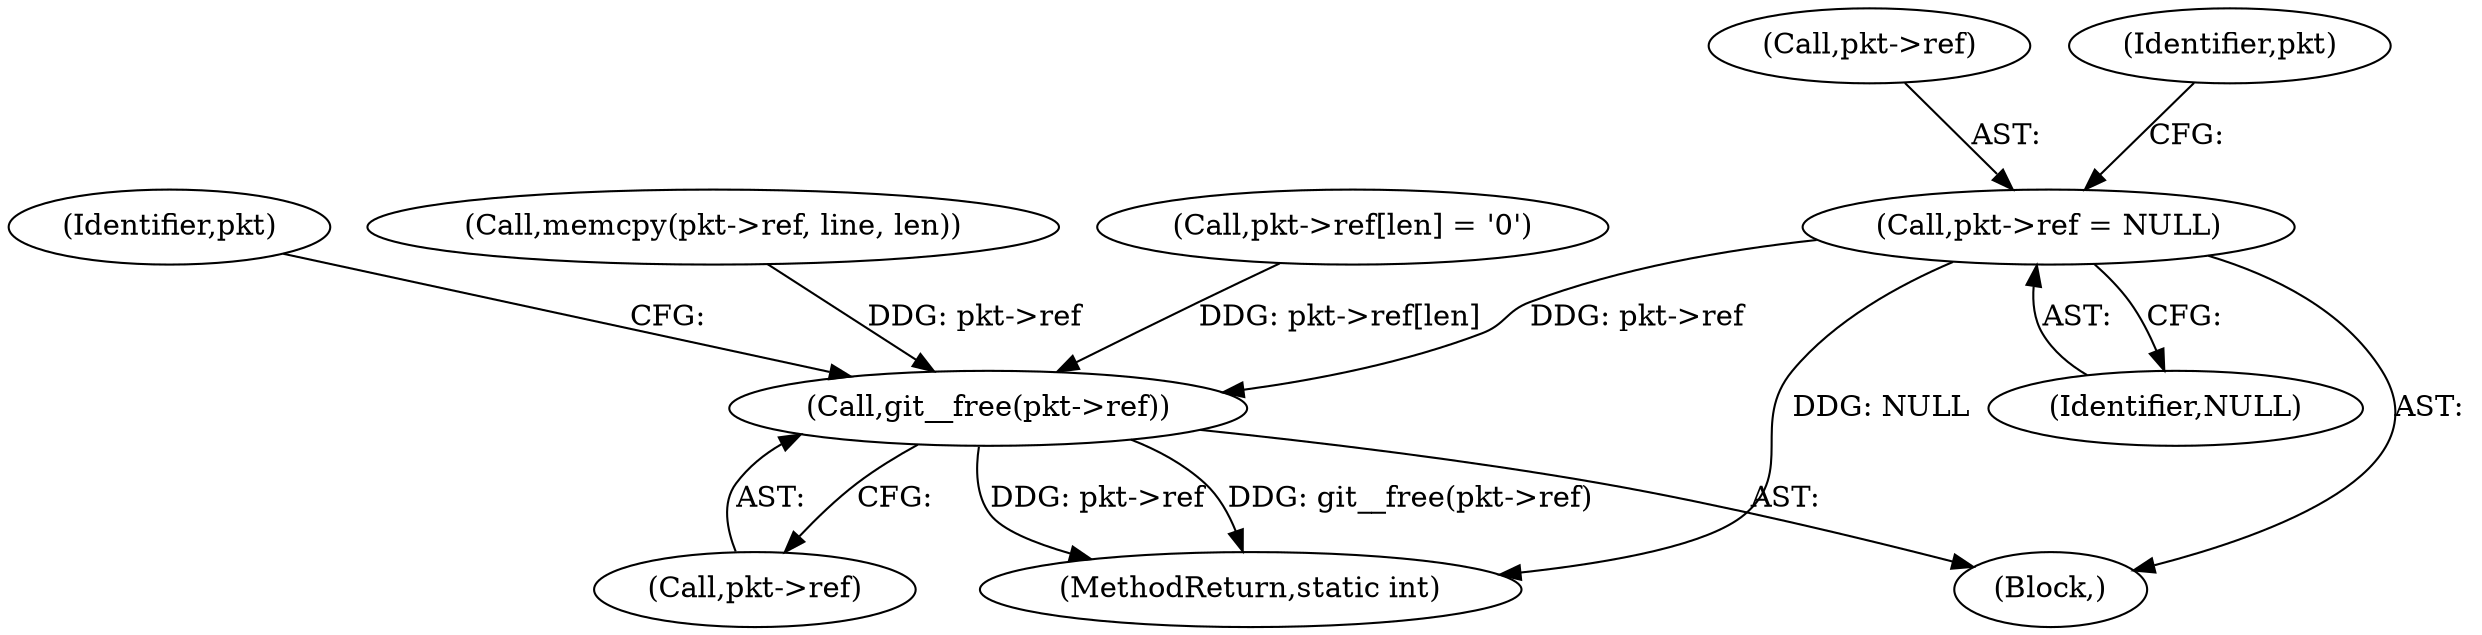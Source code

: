digraph "0_libgit2_1f9a8510e1d2f20ed7334eeeddb92c4dd8e7c649@pointer" {
"1000117" [label="(Call,pkt->ref = NULL)"];
"1000247" [label="(Call,git__free(pkt->ref))"];
"1000252" [label="(Identifier,pkt)"];
"1000167" [label="(Call,memcpy(pkt->ref, line, len))"];
"1000247" [label="(Call,git__free(pkt->ref))"];
"1000118" [label="(Call,pkt->ref)"];
"1000117" [label="(Call,pkt->ref = NULL)"];
"1000105" [label="(Block,)"];
"1000121" [label="(Identifier,NULL)"];
"1000256" [label="(MethodReturn,static int)"];
"1000173" [label="(Call,pkt->ref[len] = '\0')"];
"1000248" [label="(Call,pkt->ref)"];
"1000124" [label="(Identifier,pkt)"];
"1000117" -> "1000105"  [label="AST: "];
"1000117" -> "1000121"  [label="CFG: "];
"1000118" -> "1000117"  [label="AST: "];
"1000121" -> "1000117"  [label="AST: "];
"1000124" -> "1000117"  [label="CFG: "];
"1000117" -> "1000256"  [label="DDG: NULL"];
"1000117" -> "1000247"  [label="DDG: pkt->ref"];
"1000247" -> "1000105"  [label="AST: "];
"1000247" -> "1000248"  [label="CFG: "];
"1000248" -> "1000247"  [label="AST: "];
"1000252" -> "1000247"  [label="CFG: "];
"1000247" -> "1000256"  [label="DDG: pkt->ref"];
"1000247" -> "1000256"  [label="DDG: git__free(pkt->ref)"];
"1000167" -> "1000247"  [label="DDG: pkt->ref"];
"1000173" -> "1000247"  [label="DDG: pkt->ref[len]"];
}
